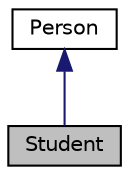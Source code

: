 digraph "Student"
{
 // LATEX_PDF_SIZE
  edge [fontname="Helvetica",fontsize="10",labelfontname="Helvetica",labelfontsize="10"];
  node [fontname="Helvetica",fontsize="10",shape=record];
  Node1 [label="Student",height=0.2,width=0.4,color="black", fillcolor="grey75", style="filled", fontcolor="black",tooltip="Represents a student, extending the properties of Person."];
  Node2 -> Node1 [dir="back",color="midnightblue",fontsize="10",style="solid",fontname="Helvetica"];
  Node2 [label="Person",height=0.2,width=0.4,color="black", fillcolor="white", style="filled",URL="$classPerson.html",tooltip="Represents a person with a name and surname."];
}
